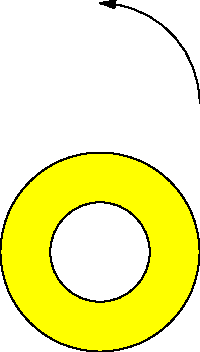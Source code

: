 /*
 * File: \Curve.asy
 * Project: Geometry
 * Created Date: Tuesday Nov 23rd 2021, 7:53:37 pm
 * Author: Wenren Muyan
 * Comments: 
 * --------------------------------------------------------------------------------
 * Last Modified: 23/11/2021 08:19:25
 * Modified By: Wenren Muyan
 * --------------------------------------------------------------------------------
 * Copyright (c) 2021 - future Wenren Muyan
 * --------------------------------------------------------------------------------
 * HISTORY:
 * Date				By				Comments
 * --------------------------------------------------------------------------------
 */


size(100, 0);

path unitcircle = E..N..W..S..cycle;
path g = scale(2)*unitcircle;
filldraw(unitcircle^^g, evenodd+yellow, black);

draw((2,3){up}..(0,5){left}, Arrow);
